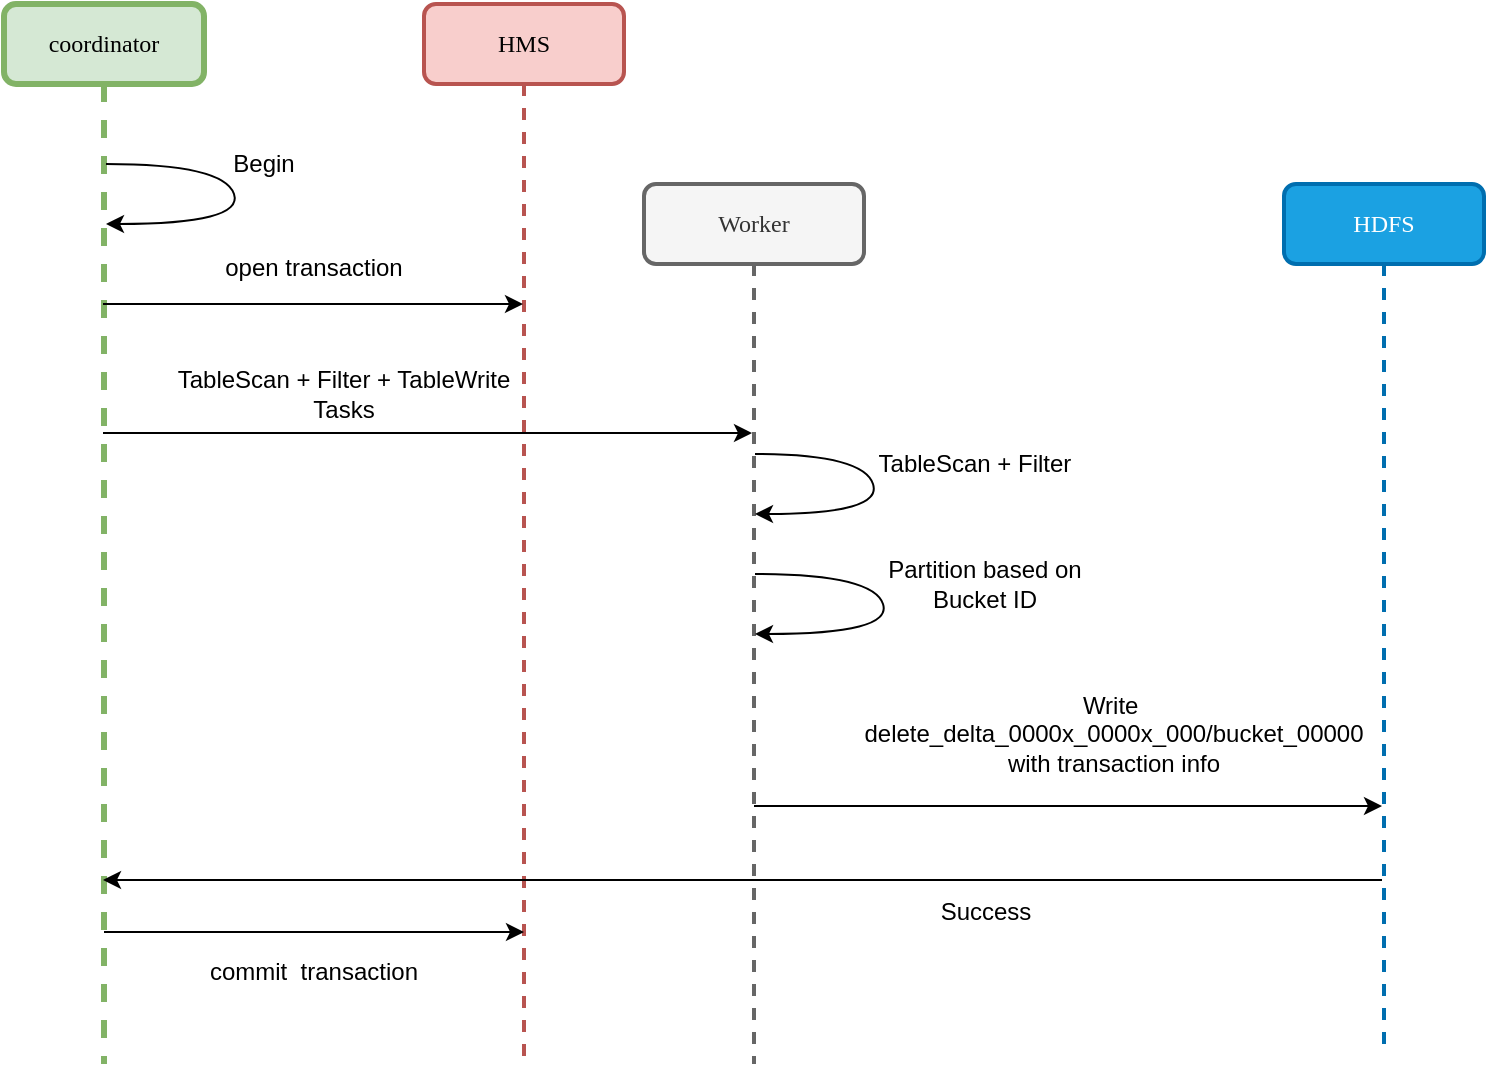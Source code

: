 <mxfile version="13.2.2" type="github">
  <diagram name="Page-1" id="13e1069c-82ec-6db2-03f1-153e76fe0fe0">
    <mxGraphModel dx="1422" dy="713" grid="1" gridSize="10" guides="1" tooltips="1" connect="1" arrows="1" fold="1" page="1" pageScale="1" pageWidth="1100" pageHeight="850" background="#ffffff" math="0" shadow="0">
      <root>
        <mxCell id="0" />
        <mxCell id="1" parent="0" />
        <mxCell id="7baba1c4bc27f4b0-2" value="HMS" style="shape=umlLifeline;perimeter=lifelinePerimeter;whiteSpace=wrap;html=1;container=1;collapsible=0;recursiveResize=0;outlineConnect=0;rounded=1;shadow=0;comic=0;labelBackgroundColor=none;strokeWidth=2;fontFamily=Verdana;fontSize=12;align=center;fillColor=#f8cecc;strokeColor=#b85450;" parent="1" vertex="1">
          <mxGeometry x="400" y="80" width="100" height="530" as="geometry" />
        </mxCell>
        <mxCell id="7baba1c4bc27f4b0-3" value="Worker" style="shape=umlLifeline;perimeter=lifelinePerimeter;whiteSpace=wrap;html=1;container=1;collapsible=0;recursiveResize=0;outlineConnect=0;rounded=1;shadow=0;comic=0;labelBackgroundColor=none;strokeWidth=2;fontFamily=Verdana;fontSize=12;align=center;fillColor=#f5f5f5;strokeColor=#666666;fontColor=#333333;" parent="1" vertex="1">
          <mxGeometry x="510" y="170" width="110" height="440" as="geometry" />
        </mxCell>
        <mxCell id="7baba1c4bc27f4b0-4" value="HDFS" style="shape=umlLifeline;perimeter=lifelinePerimeter;whiteSpace=wrap;html=1;container=1;collapsible=0;recursiveResize=0;outlineConnect=0;rounded=1;shadow=0;comic=0;labelBackgroundColor=none;strokeWidth=2;fontFamily=Verdana;fontSize=12;align=center;fillColor=#1ba1e2;strokeColor=#006EAF;fontColor=#ffffff;" parent="1" vertex="1">
          <mxGeometry x="830" y="170" width="100" height="430" as="geometry" />
        </mxCell>
        <mxCell id="7baba1c4bc27f4b0-8" value="coordinator" style="shape=umlLifeline;perimeter=lifelinePerimeter;whiteSpace=wrap;html=1;container=1;collapsible=0;recursiveResize=0;outlineConnect=0;rounded=1;shadow=0;comic=0;labelBackgroundColor=none;strokeWidth=3;fontFamily=Verdana;fontSize=12;align=center;fillColor=#d5e8d4;strokeColor=#82b366;glass=0;" parent="1" vertex="1">
          <mxGeometry x="190" y="80" width="100" height="530" as="geometry" />
        </mxCell>
        <mxCell id="A4fYRPUOJlLeQ5B8pnTf-1" value="" style="endArrow=classic;html=1;" parent="1" edge="1">
          <mxGeometry width="50" height="50" relative="1" as="geometry">
            <mxPoint x="239.5" y="230" as="sourcePoint" />
            <mxPoint x="449.5" y="230" as="targetPoint" />
          </mxGeometry>
        </mxCell>
        <mxCell id="A4fYRPUOJlLeQ5B8pnTf-2" value="Begin" style="text;html=1;strokeColor=none;fillColor=none;align=center;verticalAlign=middle;whiteSpace=wrap;rounded=0;" parent="1" vertex="1">
          <mxGeometry x="300" y="150" width="40" height="20" as="geometry" />
        </mxCell>
        <mxCell id="A4fYRPUOJlLeQ5B8pnTf-3" value="" style="curved=1;endArrow=classic;html=1;" parent="1" source="7baba1c4bc27f4b0-8" target="7baba1c4bc27f4b0-8" edge="1">
          <mxGeometry width="50" height="50" relative="1" as="geometry">
            <mxPoint x="520" y="270" as="sourcePoint" />
            <mxPoint x="570" y="220" as="targetPoint" />
            <Array as="points">
              <mxPoint x="300" y="160" />
              <mxPoint x="310" y="190" />
            </Array>
          </mxGeometry>
        </mxCell>
        <mxCell id="A4fYRPUOJlLeQ5B8pnTf-4" value="open transaction" style="text;html=1;strokeColor=none;fillColor=none;align=center;verticalAlign=middle;whiteSpace=wrap;rounded=0;" parent="1" vertex="1">
          <mxGeometry x="290" y="202" width="110" height="20" as="geometry" />
        </mxCell>
        <mxCell id="A4fYRPUOJlLeQ5B8pnTf-5" value="TableScan + Filter + TableWrite&lt;br&gt;Tasks" style="text;html=1;strokeColor=none;fillColor=none;align=center;verticalAlign=middle;whiteSpace=wrap;rounded=0;" parent="1" vertex="1">
          <mxGeometry x="270" y="265" width="180" height="20" as="geometry" />
        </mxCell>
        <mxCell id="A4fYRPUOJlLeQ5B8pnTf-6" value="" style="endArrow=classic;html=1;" parent="1" target="7baba1c4bc27f4b0-3" edge="1">
          <mxGeometry width="50" height="50" relative="1" as="geometry">
            <mxPoint x="239.5" y="294.5" as="sourcePoint" />
            <mxPoint x="560" y="294.5" as="targetPoint" />
          </mxGeometry>
        </mxCell>
        <mxCell id="A4fYRPUOJlLeQ5B8pnTf-7" value="" style="endArrow=classic;html=1;" parent="1" edge="1">
          <mxGeometry width="50" height="50" relative="1" as="geometry">
            <mxPoint x="565" y="481" as="sourcePoint" />
            <mxPoint x="879" y="481" as="targetPoint" />
          </mxGeometry>
        </mxCell>
        <mxCell id="A4fYRPUOJlLeQ5B8pnTf-8" value="Write&amp;nbsp;&lt;br&gt;delete_delta_0000x_0000x_000/bucket_00000&lt;br&gt;with transaction info" style="text;html=1;strokeColor=none;fillColor=none;align=center;verticalAlign=middle;whiteSpace=wrap;rounded=0;" parent="1" vertex="1">
          <mxGeometry x="620" y="400" width="250" height="90" as="geometry" />
        </mxCell>
        <mxCell id="A4fYRPUOJlLeQ5B8pnTf-10" value="" style="endArrow=classic;html=1;" parent="1" edge="1">
          <mxGeometry width="50" height="50" relative="1" as="geometry">
            <mxPoint x="879" y="518" as="sourcePoint" />
            <mxPoint x="239.5" y="518" as="targetPoint" />
            <Array as="points">
              <mxPoint x="660" y="518" />
            </Array>
          </mxGeometry>
        </mxCell>
        <mxCell id="A4fYRPUOJlLeQ5B8pnTf-11" value="" style="endArrow=classic;html=1;" parent="1" edge="1">
          <mxGeometry width="50" height="50" relative="1" as="geometry">
            <mxPoint x="240" y="544" as="sourcePoint" />
            <mxPoint x="450" y="544" as="targetPoint" />
          </mxGeometry>
        </mxCell>
        <mxCell id="A4fYRPUOJlLeQ5B8pnTf-12" value="commit&amp;nbsp; transaction" style="text;html=1;strokeColor=none;fillColor=none;align=center;verticalAlign=middle;whiteSpace=wrap;rounded=0;" parent="1" vertex="1">
          <mxGeometry x="280" y="554" width="130" height="20" as="geometry" />
        </mxCell>
        <mxCell id="A4fYRPUOJlLeQ5B8pnTf-13" value="Success" style="text;html=1;strokeColor=none;fillColor=none;align=center;verticalAlign=middle;whiteSpace=wrap;rounded=0;" parent="1" vertex="1">
          <mxGeometry x="640.75" y="524" width="80" height="20" as="geometry" />
        </mxCell>
        <mxCell id="nN7B6M9PlUdlWclBBNx_-3" value="TableScan + Filter" style="text;html=1;strokeColor=none;fillColor=none;align=center;verticalAlign=middle;whiteSpace=wrap;rounded=0;" parent="1" vertex="1">
          <mxGeometry x="620" y="300" width="110.5" height="20" as="geometry" />
        </mxCell>
        <mxCell id="nN7B6M9PlUdlWclBBNx_-4" value="" style="curved=1;endArrow=classic;html=1;" parent="1" source="7baba1c4bc27f4b0-3" target="7baba1c4bc27f4b0-3" edge="1">
          <mxGeometry width="50" height="50" relative="1" as="geometry">
            <mxPoint x="560" y="305" as="sourcePoint" />
            <mxPoint x="560" y="335" as="targetPoint" />
            <Array as="points">
              <mxPoint x="619.5" y="305" />
              <mxPoint x="629.5" y="335" />
            </Array>
          </mxGeometry>
        </mxCell>
        <mxCell id="nN7B6M9PlUdlWclBBNx_-10" value="Partition based on Bucket ID" style="text;html=1;strokeColor=none;fillColor=none;align=center;verticalAlign=middle;whiteSpace=wrap;rounded=0;" parent="1" vertex="1">
          <mxGeometry x="625" y="360" width="110.5" height="20" as="geometry" />
        </mxCell>
        <mxCell id="nN7B6M9PlUdlWclBBNx_-11" value="" style="curved=1;endArrow=classic;html=1;" parent="1" source="7baba1c4bc27f4b0-3" target="7baba1c4bc27f4b0-3" edge="1">
          <mxGeometry width="50" height="50" relative="1" as="geometry">
            <mxPoint x="570" y="365" as="sourcePoint" />
            <mxPoint x="570" y="395" as="targetPoint" />
            <Array as="points">
              <mxPoint x="624.5" y="365" />
              <mxPoint x="634.5" y="395" />
            </Array>
          </mxGeometry>
        </mxCell>
      </root>
    </mxGraphModel>
  </diagram>
</mxfile>
